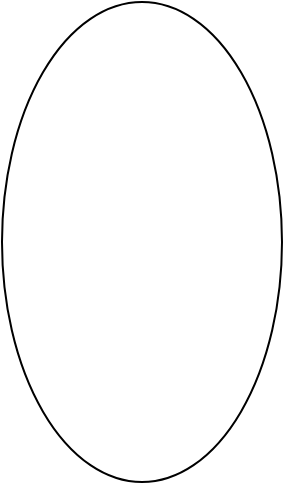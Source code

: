 <mxfile version="22.0.4" type="github">
  <diagram name="Página-1" id="oNnmPDuNS-Z16-AUq_U9">
    <mxGraphModel dx="1434" dy="790" grid="1" gridSize="10" guides="1" tooltips="1" connect="1" arrows="1" fold="1" page="1" pageScale="1" pageWidth="827" pageHeight="1169" math="0" shadow="0">
      <root>
        <mxCell id="0" />
        <mxCell id="1" parent="0" />
        <mxCell id="0o_O63dJXPZ6UIKeb8tI-3" value="" style="ellipse;whiteSpace=wrap;html=1;rotation=90;" vertex="1" parent="1">
          <mxGeometry x="480" y="270" width="240" height="140" as="geometry" />
        </mxCell>
      </root>
    </mxGraphModel>
  </diagram>
</mxfile>
